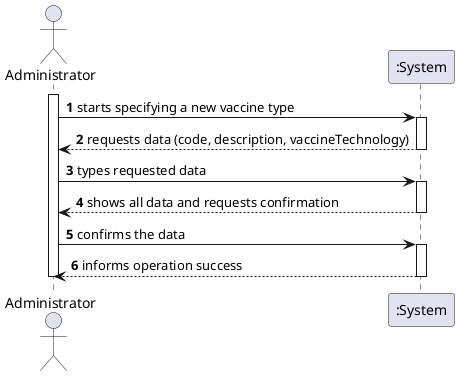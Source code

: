 @startuml
autonumber
actor "Administrator" as Admin

activate Admin
Admin -> ":System" : starts specifying a new vaccine type
activate ":System"
":System" --> Admin : requests data (code, description, vaccineTechnology)
deactivate ":System"

Admin -> ":System" : types requested data
activate ":System"
":System" --> Admin : shows all data and requests confirmation
deactivate ":System"

Admin -> ":System" : confirms the data
activate ":System"
":System" --> Admin : informs operation success
deactivate ":System"

deactivate Admin

@enduml